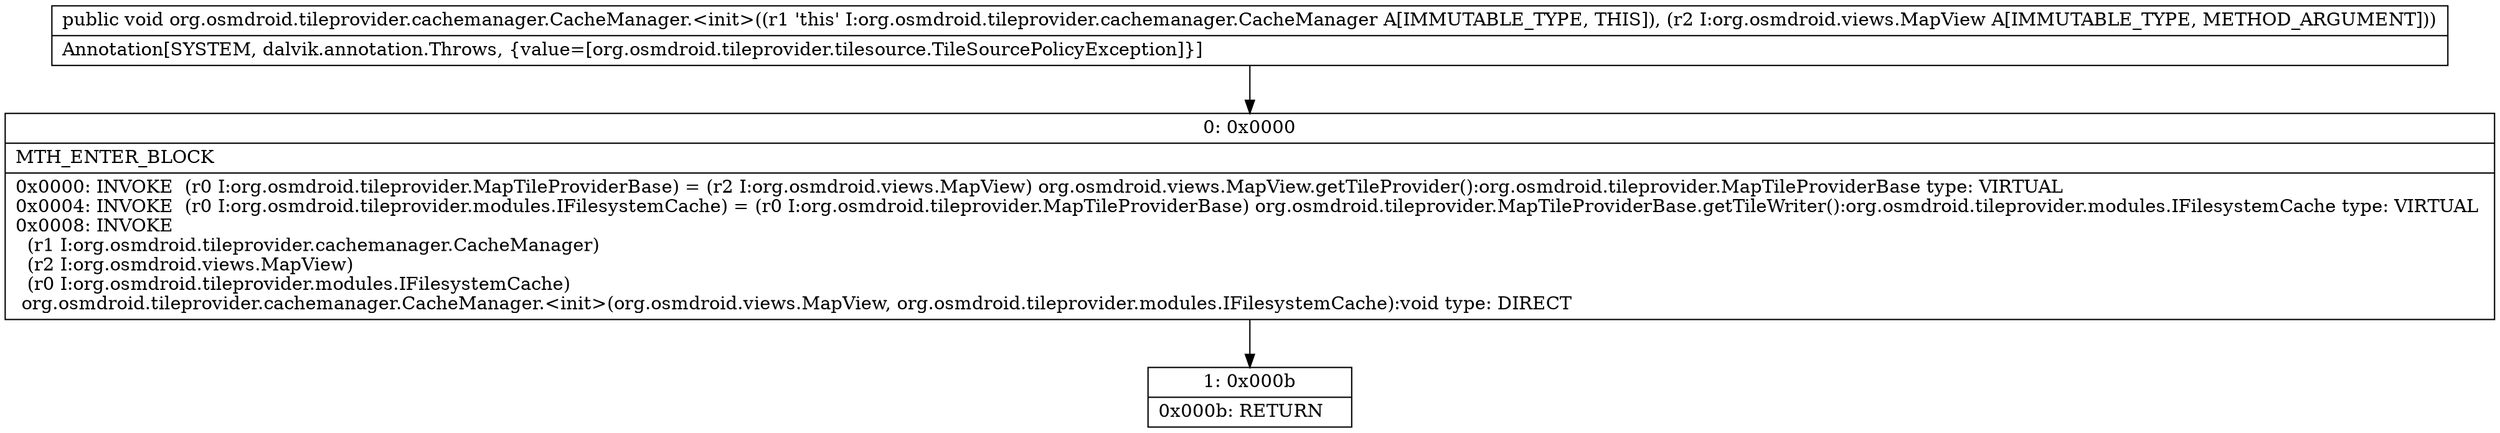digraph "CFG fororg.osmdroid.tileprovider.cachemanager.CacheManager.\<init\>(Lorg\/osmdroid\/views\/MapView;)V" {
Node_0 [shape=record,label="{0\:\ 0x0000|MTH_ENTER_BLOCK\l|0x0000: INVOKE  (r0 I:org.osmdroid.tileprovider.MapTileProviderBase) = (r2 I:org.osmdroid.views.MapView) org.osmdroid.views.MapView.getTileProvider():org.osmdroid.tileprovider.MapTileProviderBase type: VIRTUAL \l0x0004: INVOKE  (r0 I:org.osmdroid.tileprovider.modules.IFilesystemCache) = (r0 I:org.osmdroid.tileprovider.MapTileProviderBase) org.osmdroid.tileprovider.MapTileProviderBase.getTileWriter():org.osmdroid.tileprovider.modules.IFilesystemCache type: VIRTUAL \l0x0008: INVOKE  \l  (r1 I:org.osmdroid.tileprovider.cachemanager.CacheManager)\l  (r2 I:org.osmdroid.views.MapView)\l  (r0 I:org.osmdroid.tileprovider.modules.IFilesystemCache)\l org.osmdroid.tileprovider.cachemanager.CacheManager.\<init\>(org.osmdroid.views.MapView, org.osmdroid.tileprovider.modules.IFilesystemCache):void type: DIRECT \l}"];
Node_1 [shape=record,label="{1\:\ 0x000b|0x000b: RETURN   \l}"];
MethodNode[shape=record,label="{public void org.osmdroid.tileprovider.cachemanager.CacheManager.\<init\>((r1 'this' I:org.osmdroid.tileprovider.cachemanager.CacheManager A[IMMUTABLE_TYPE, THIS]), (r2 I:org.osmdroid.views.MapView A[IMMUTABLE_TYPE, METHOD_ARGUMENT]))  | Annotation[SYSTEM, dalvik.annotation.Throws, \{value=[org.osmdroid.tileprovider.tilesource.TileSourcePolicyException]\}]\l}"];
MethodNode -> Node_0;
Node_0 -> Node_1;
}

